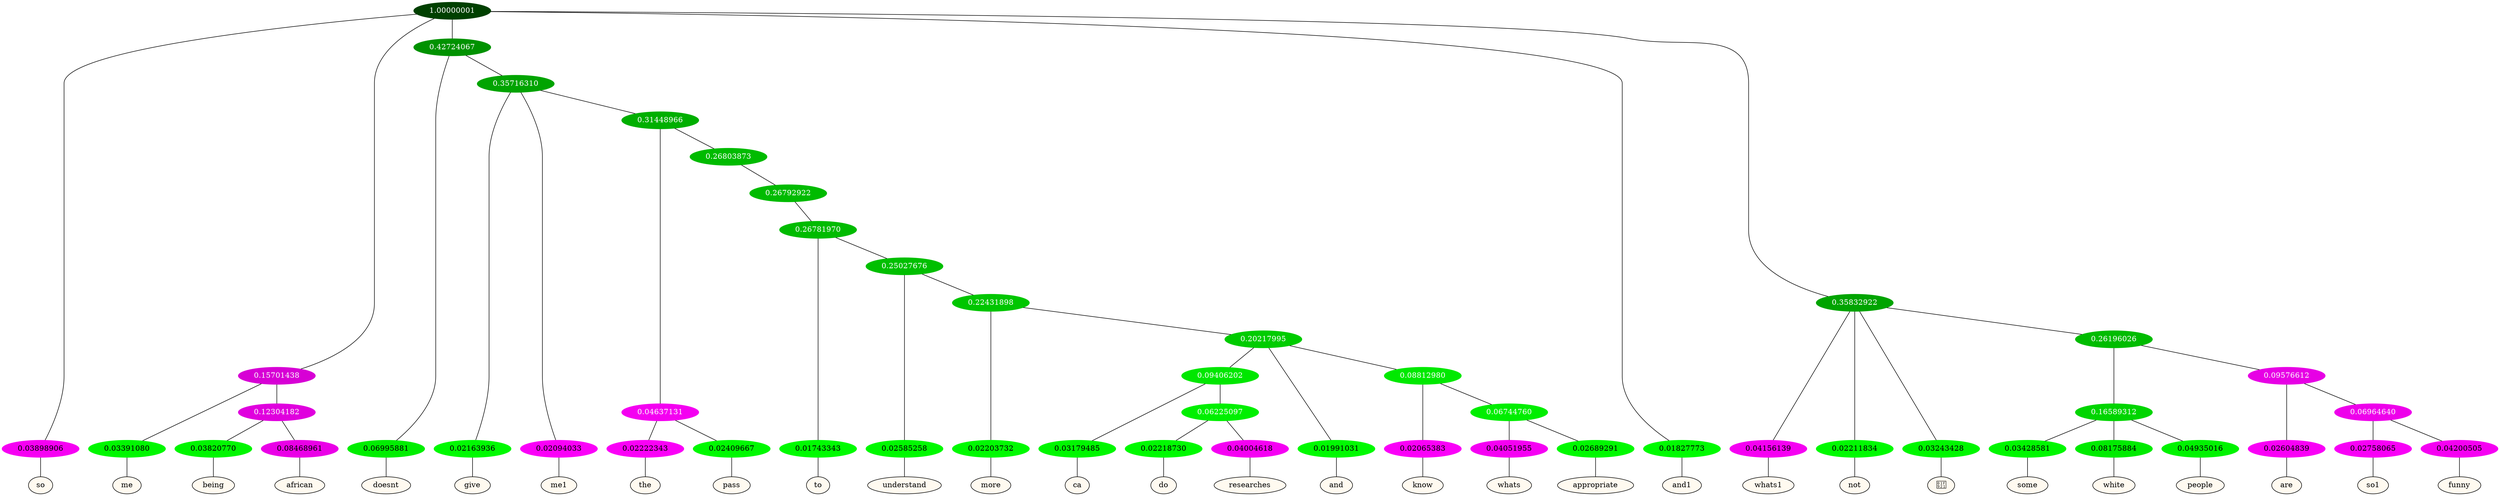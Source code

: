 graph {
	node [format=png height=0.15 nodesep=0.001 ordering=out overlap=prism overlap_scaling=0.01 ranksep=0.001 ratio=0.2 style=filled width=0.15]
	{
		rank=same
		a_w_1 [label=so color=black fillcolor=floralwhite style="filled,solid"]
		a_w_6 [label=me color=black fillcolor=floralwhite style="filled,solid"]
		a_w_14 [label=being color=black fillcolor=floralwhite style="filled,solid"]
		a_w_15 [label=african color=black fillcolor=floralwhite style="filled,solid"]
		a_w_8 [label=doesnt color=black fillcolor=floralwhite style="filled,solid"]
		a_w_16 [label=give color=black fillcolor=floralwhite style="filled,solid"]
		a_w_17 [label=me1 color=black fillcolor=floralwhite style="filled,solid"]
		a_w_28 [label=the color=black fillcolor=floralwhite style="filled,solid"]
		a_w_29 [label=pass color=black fillcolor=floralwhite style="filled,solid"]
		a_w_34 [label=to color=black fillcolor=floralwhite style="filled,solid"]
		a_w_36 [label=understand color=black fillcolor=floralwhite style="filled,solid"]
		a_w_38 [label=more color=black fillcolor=floralwhite style="filled,solid"]
		a_w_43 [label=ca color=black fillcolor=floralwhite style="filled,solid"]
		a_w_47 [label=do color=black fillcolor=floralwhite style="filled,solid"]
		a_w_48 [label=researches color=black fillcolor=floralwhite style="filled,solid"]
		a_w_41 [label=and color=black fillcolor=floralwhite style="filled,solid"]
		a_w_45 [label=know color=black fillcolor=floralwhite style="filled,solid"]
		a_w_49 [label=whats color=black fillcolor=floralwhite style="filled,solid"]
		a_w_50 [label=appropriate color=black fillcolor=floralwhite style="filled,solid"]
		a_w_4 [label=and1 color=black fillcolor=floralwhite style="filled,solid"]
		a_w_10 [label=whats1 color=black fillcolor=floralwhite style="filled,solid"]
		a_w_11 [label=not color=black fillcolor=floralwhite style="filled,solid"]
		a_w_12 [label="🤡" color=black fillcolor=floralwhite style="filled,solid"]
		a_w_23 [label=some color=black fillcolor=floralwhite style="filled,solid"]
		a_w_24 [label=white color=black fillcolor=floralwhite style="filled,solid"]
		a_w_25 [label=people color=black fillcolor=floralwhite style="filled,solid"]
		a_w_26 [label=are color=black fillcolor=floralwhite style="filled,solid"]
		a_w_31 [label=so1 color=black fillcolor=floralwhite style="filled,solid"]
		a_w_32 [label=funny color=black fillcolor=floralwhite style="filled,solid"]
	}
	a_n_1 -- a_w_1
	a_n_6 -- a_w_6
	a_n_14 -- a_w_14
	a_n_15 -- a_w_15
	a_n_8 -- a_w_8
	a_n_16 -- a_w_16
	a_n_17 -- a_w_17
	a_n_28 -- a_w_28
	a_n_29 -- a_w_29
	a_n_34 -- a_w_34
	a_n_36 -- a_w_36
	a_n_38 -- a_w_38
	a_n_43 -- a_w_43
	a_n_47 -- a_w_47
	a_n_48 -- a_w_48
	a_n_41 -- a_w_41
	a_n_45 -- a_w_45
	a_n_49 -- a_w_49
	a_n_50 -- a_w_50
	a_n_4 -- a_w_4
	a_n_10 -- a_w_10
	a_n_11 -- a_w_11
	a_n_12 -- a_w_12
	a_n_23 -- a_w_23
	a_n_24 -- a_w_24
	a_n_25 -- a_w_25
	a_n_26 -- a_w_26
	a_n_31 -- a_w_31
	a_n_32 -- a_w_32
	{
		rank=same
		a_n_1 [label=0.03898906 color="0.835 1.000 0.961" fontcolor=black]
		a_n_6 [label=0.03391080 color="0.334 1.000 0.966" fontcolor=black]
		a_n_14 [label=0.03820770 color="0.334 1.000 0.962" fontcolor=black]
		a_n_15 [label=0.08468961 color="0.835 1.000 0.915" fontcolor=black]
		a_n_8 [label=0.06995881 color="0.334 1.000 0.930" fontcolor=black]
		a_n_16 [label=0.02163936 color="0.334 1.000 0.978" fontcolor=black]
		a_n_17 [label=0.02094033 color="0.835 1.000 0.979" fontcolor=black]
		a_n_28 [label=0.02222343 color="0.835 1.000 0.978" fontcolor=black]
		a_n_29 [label=0.02409667 color="0.334 1.000 0.976" fontcolor=black]
		a_n_34 [label=0.01743343 color="0.334 1.000 0.983" fontcolor=black]
		a_n_36 [label=0.02585258 color="0.334 1.000 0.974" fontcolor=black]
		a_n_38 [label=0.02203732 color="0.334 1.000 0.978" fontcolor=black]
		a_n_43 [label=0.03179485 color="0.334 1.000 0.968" fontcolor=black]
		a_n_47 [label=0.02218730 color="0.334 1.000 0.978" fontcolor=black]
		a_n_48 [label=0.04004618 color="0.835 1.000 0.960" fontcolor=black]
		a_n_41 [label=0.01991031 color="0.334 1.000 0.980" fontcolor=black]
		a_n_45 [label=0.02065383 color="0.835 1.000 0.979" fontcolor=black]
		a_n_49 [label=0.04051955 color="0.835 1.000 0.959" fontcolor=black]
		a_n_50 [label=0.02689291 color="0.334 1.000 0.973" fontcolor=black]
		a_n_4 [label=0.01827773 color="0.334 1.000 0.982" fontcolor=black]
		a_n_10 [label=0.04156139 color="0.835 1.000 0.958" fontcolor=black]
		a_n_11 [label=0.02211834 color="0.334 1.000 0.978" fontcolor=black]
		a_n_12 [label=0.03243428 color="0.334 1.000 0.968" fontcolor=black]
		a_n_23 [label=0.03428581 color="0.334 1.000 0.966" fontcolor=black]
		a_n_24 [label=0.08175884 color="0.334 1.000 0.918" fontcolor=black]
		a_n_25 [label=0.04935016 color="0.334 1.000 0.951" fontcolor=black]
		a_n_26 [label=0.02604839 color="0.835 1.000 0.974" fontcolor=black]
		a_n_31 [label=0.02758065 color="0.835 1.000 0.972" fontcolor=black]
		a_n_32 [label=0.04200505 color="0.835 1.000 0.958" fontcolor=black]
	}
	a_n_0 [label=1.00000001 color="0.334 1.000 0.250" fontcolor=grey99]
	a_n_0 -- a_n_1
	a_n_2 [label=0.15701438 color="0.835 1.000 0.843" fontcolor=grey99]
	a_n_0 -- a_n_2
	a_n_3 [label=0.42724067 color="0.334 1.000 0.573" fontcolor=grey99]
	a_n_0 -- a_n_3
	a_n_0 -- a_n_4
	a_n_5 [label=0.35832922 color="0.334 1.000 0.642" fontcolor=grey99]
	a_n_0 -- a_n_5
	a_n_2 -- a_n_6
	a_n_7 [label=0.12304182 color="0.835 1.000 0.877" fontcolor=grey99]
	a_n_2 -- a_n_7
	a_n_3 -- a_n_8
	a_n_9 [label=0.35716310 color="0.334 1.000 0.643" fontcolor=grey99]
	a_n_3 -- a_n_9
	a_n_5 -- a_n_10
	a_n_5 -- a_n_11
	a_n_5 -- a_n_12
	a_n_13 [label=0.26196026 color="0.334 1.000 0.738" fontcolor=grey99]
	a_n_5 -- a_n_13
	a_n_7 -- a_n_14
	a_n_7 -- a_n_15
	a_n_9 -- a_n_16
	a_n_9 -- a_n_17
	a_n_18 [label=0.31448966 color="0.334 1.000 0.686" fontcolor=grey99]
	a_n_9 -- a_n_18
	a_n_19 [label=0.16589312 color="0.334 1.000 0.834" fontcolor=grey99]
	a_n_13 -- a_n_19
	a_n_20 [label=0.09576612 color="0.835 1.000 0.904" fontcolor=grey99]
	a_n_13 -- a_n_20
	a_n_21 [label=0.04637131 color="0.835 1.000 0.954" fontcolor=grey99]
	a_n_18 -- a_n_21
	a_n_22 [label=0.26803873 color="0.334 1.000 0.732" fontcolor=grey99]
	a_n_18 -- a_n_22
	a_n_19 -- a_n_23
	a_n_19 -- a_n_24
	a_n_19 -- a_n_25
	a_n_20 -- a_n_26
	a_n_27 [label=0.06964640 color="0.835 1.000 0.930" fontcolor=grey99]
	a_n_20 -- a_n_27
	a_n_21 -- a_n_28
	a_n_21 -- a_n_29
	a_n_30 [label=0.26792922 color="0.334 1.000 0.732" fontcolor=grey99]
	a_n_22 -- a_n_30
	a_n_27 -- a_n_31
	a_n_27 -- a_n_32
	a_n_33 [label=0.26781970 color="0.334 1.000 0.732" fontcolor=grey99]
	a_n_30 -- a_n_33
	a_n_33 -- a_n_34
	a_n_35 [label=0.25027676 color="0.334 1.000 0.750" fontcolor=grey99]
	a_n_33 -- a_n_35
	a_n_35 -- a_n_36
	a_n_37 [label=0.22431898 color="0.334 1.000 0.776" fontcolor=grey99]
	a_n_35 -- a_n_37
	a_n_37 -- a_n_38
	a_n_39 [label=0.20217995 color="0.334 1.000 0.798" fontcolor=grey99]
	a_n_37 -- a_n_39
	a_n_40 [label=0.09406202 color="0.334 1.000 0.906" fontcolor=grey99]
	a_n_39 -- a_n_40
	a_n_39 -- a_n_41
	a_n_42 [label=0.08812980 color="0.334 1.000 0.912" fontcolor=grey99]
	a_n_39 -- a_n_42
	a_n_40 -- a_n_43
	a_n_44 [label=0.06225097 color="0.334 1.000 0.938" fontcolor=grey99]
	a_n_40 -- a_n_44
	a_n_42 -- a_n_45
	a_n_46 [label=0.06744760 color="0.334 1.000 0.933" fontcolor=grey99]
	a_n_42 -- a_n_46
	a_n_44 -- a_n_47
	a_n_44 -- a_n_48
	a_n_46 -- a_n_49
	a_n_46 -- a_n_50
}
